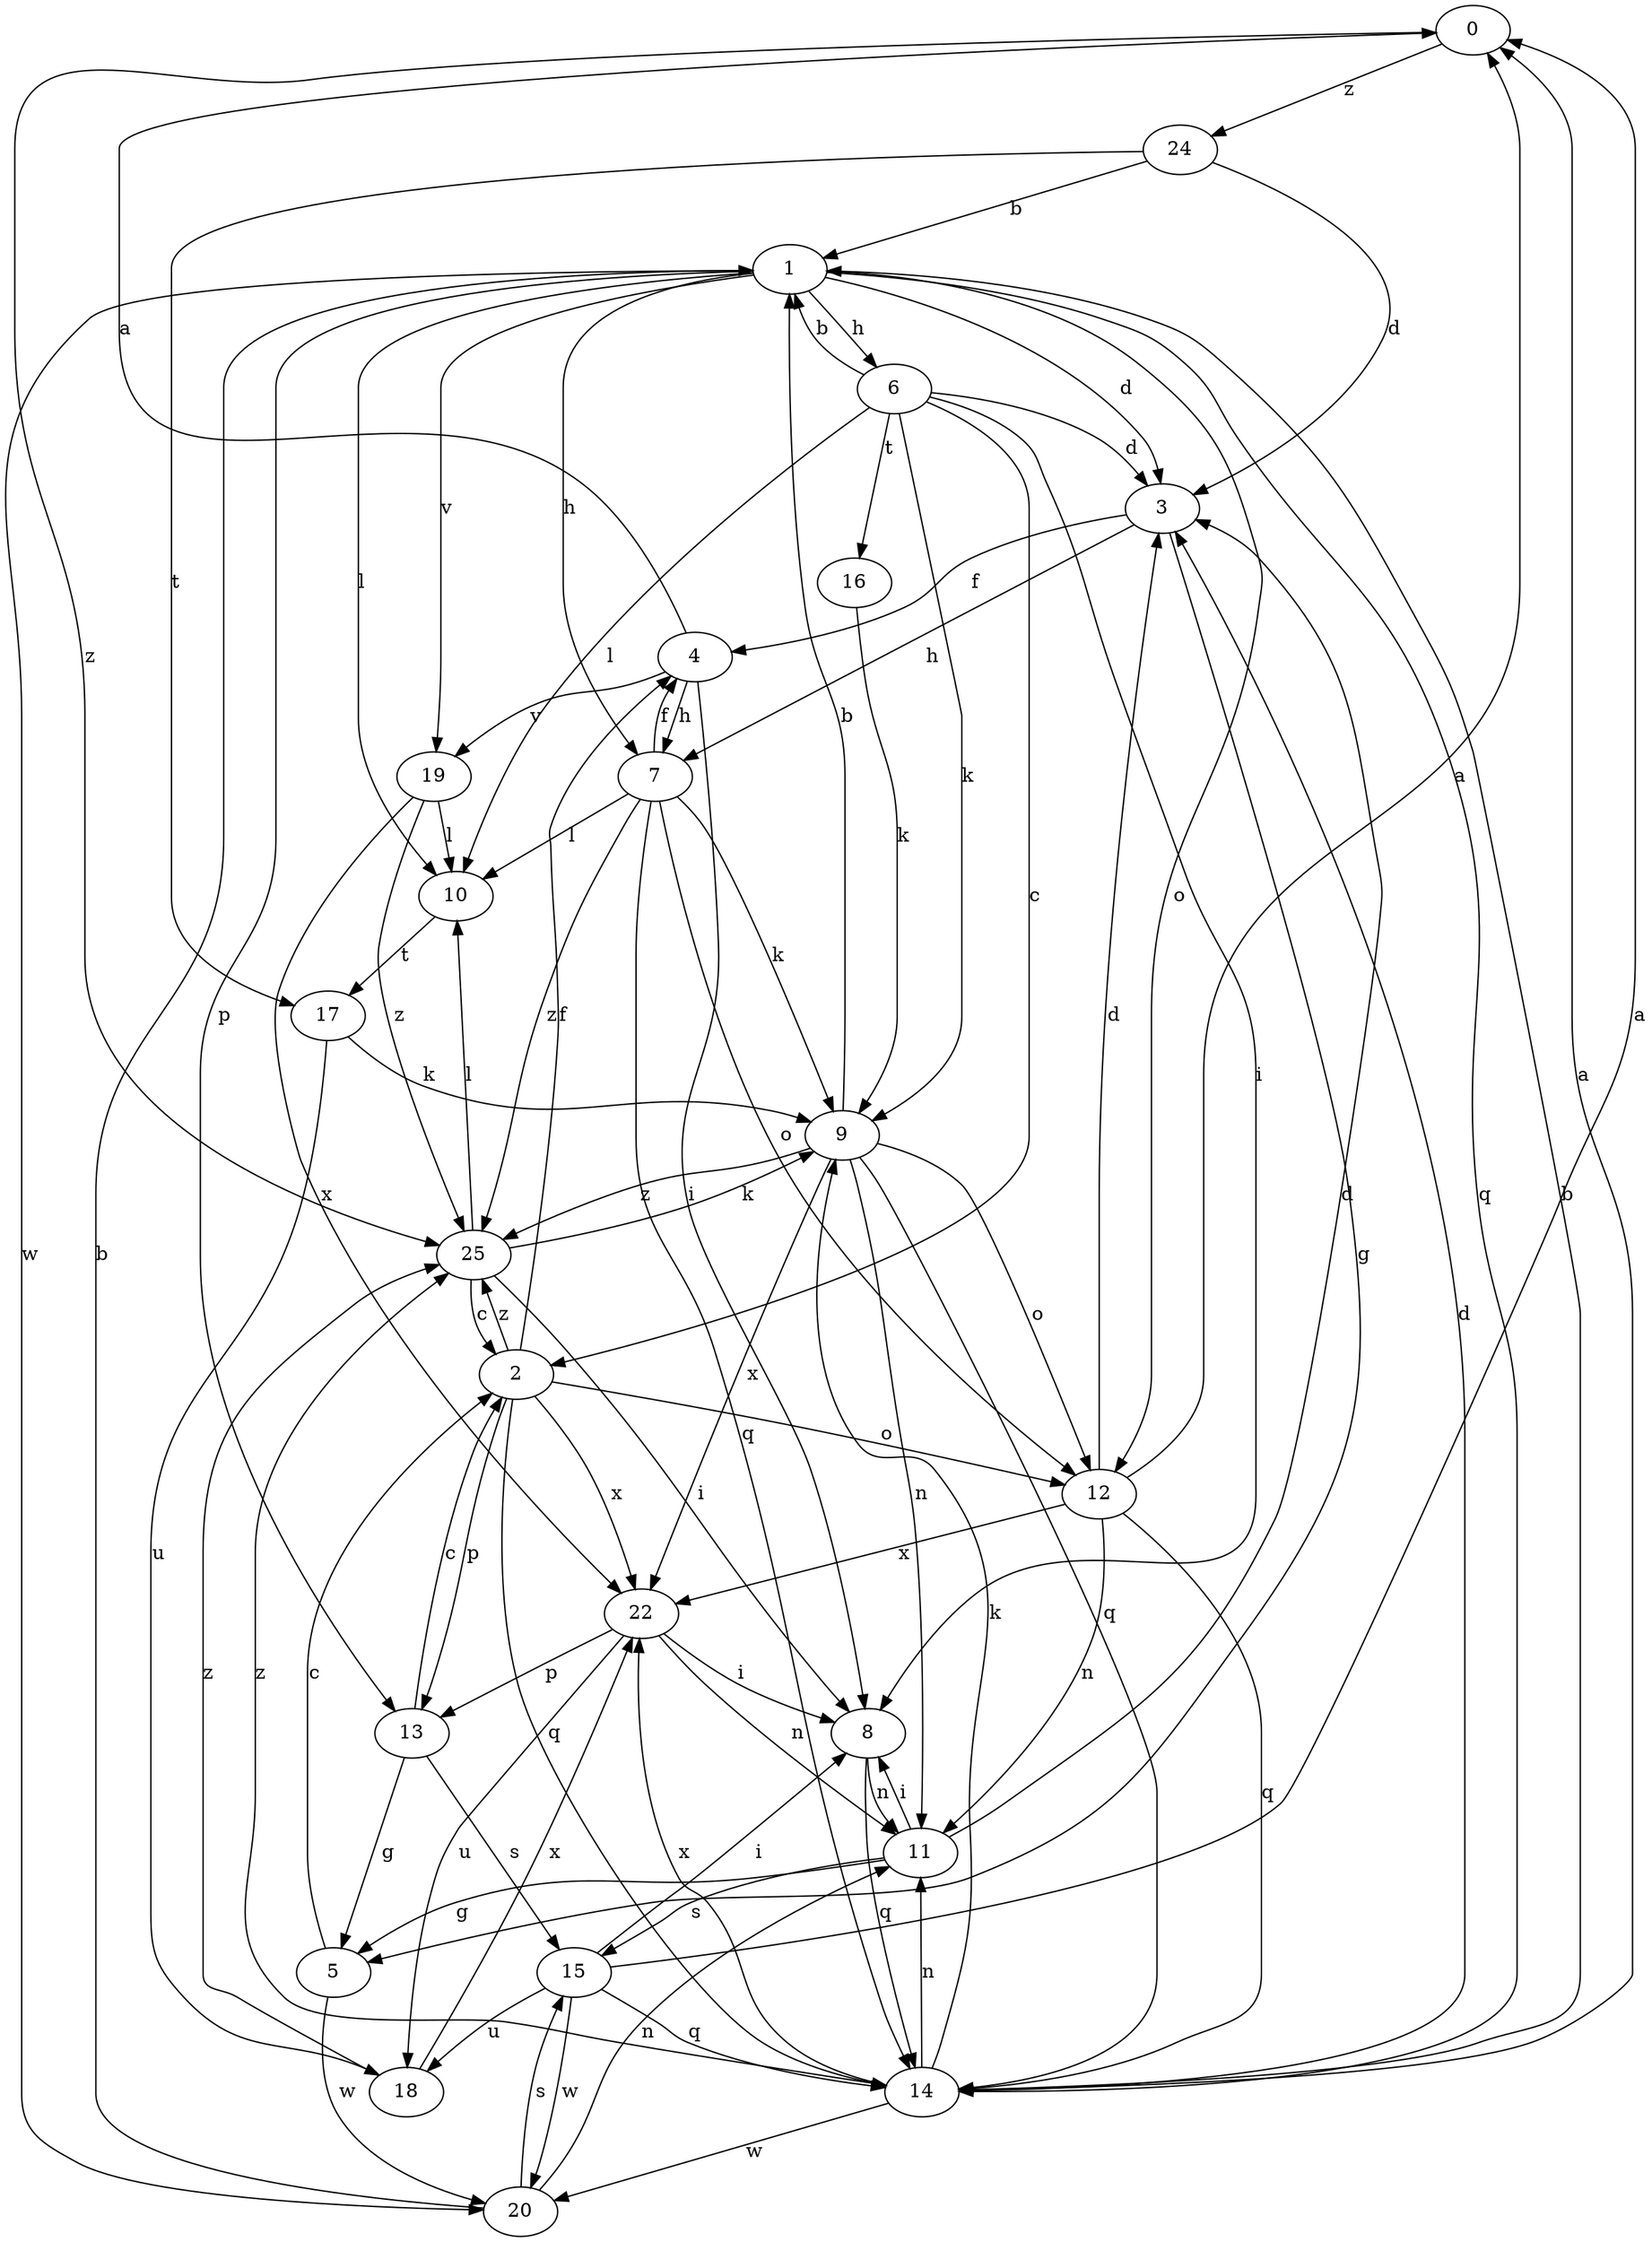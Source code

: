 strict digraph  {
0;
1;
2;
3;
4;
5;
6;
7;
8;
9;
10;
11;
12;
13;
14;
15;
16;
17;
18;
19;
20;
22;
24;
25;
0 -> 24  [label=z];
0 -> 25  [label=z];
1 -> 3  [label=d];
1 -> 6  [label=h];
1 -> 7  [label=h];
1 -> 10  [label=l];
1 -> 12  [label=o];
1 -> 13  [label=p];
1 -> 14  [label=q];
1 -> 19  [label=v];
1 -> 20  [label=w];
2 -> 4  [label=f];
2 -> 12  [label=o];
2 -> 13  [label=p];
2 -> 14  [label=q];
2 -> 22  [label=x];
2 -> 25  [label=z];
3 -> 4  [label=f];
3 -> 5  [label=g];
3 -> 7  [label=h];
4 -> 0  [label=a];
4 -> 7  [label=h];
4 -> 8  [label=i];
4 -> 19  [label=v];
5 -> 2  [label=c];
5 -> 20  [label=w];
6 -> 1  [label=b];
6 -> 2  [label=c];
6 -> 3  [label=d];
6 -> 8  [label=i];
6 -> 9  [label=k];
6 -> 10  [label=l];
6 -> 16  [label=t];
7 -> 4  [label=f];
7 -> 9  [label=k];
7 -> 10  [label=l];
7 -> 12  [label=o];
7 -> 14  [label=q];
7 -> 25  [label=z];
8 -> 11  [label=n];
8 -> 14  [label=q];
9 -> 1  [label=b];
9 -> 11  [label=n];
9 -> 12  [label=o];
9 -> 14  [label=q];
9 -> 22  [label=x];
9 -> 25  [label=z];
10 -> 17  [label=t];
11 -> 3  [label=d];
11 -> 5  [label=g];
11 -> 8  [label=i];
11 -> 15  [label=s];
12 -> 0  [label=a];
12 -> 3  [label=d];
12 -> 11  [label=n];
12 -> 14  [label=q];
12 -> 22  [label=x];
13 -> 2  [label=c];
13 -> 5  [label=g];
13 -> 15  [label=s];
14 -> 0  [label=a];
14 -> 1  [label=b];
14 -> 3  [label=d];
14 -> 9  [label=k];
14 -> 11  [label=n];
14 -> 20  [label=w];
14 -> 22  [label=x];
14 -> 25  [label=z];
15 -> 0  [label=a];
15 -> 8  [label=i];
15 -> 14  [label=q];
15 -> 18  [label=u];
15 -> 20  [label=w];
16 -> 9  [label=k];
17 -> 9  [label=k];
17 -> 18  [label=u];
18 -> 22  [label=x];
18 -> 25  [label=z];
19 -> 10  [label=l];
19 -> 22  [label=x];
19 -> 25  [label=z];
20 -> 1  [label=b];
20 -> 11  [label=n];
20 -> 15  [label=s];
22 -> 8  [label=i];
22 -> 11  [label=n];
22 -> 13  [label=p];
22 -> 18  [label=u];
24 -> 1  [label=b];
24 -> 3  [label=d];
24 -> 17  [label=t];
25 -> 2  [label=c];
25 -> 8  [label=i];
25 -> 9  [label=k];
25 -> 10  [label=l];
}
